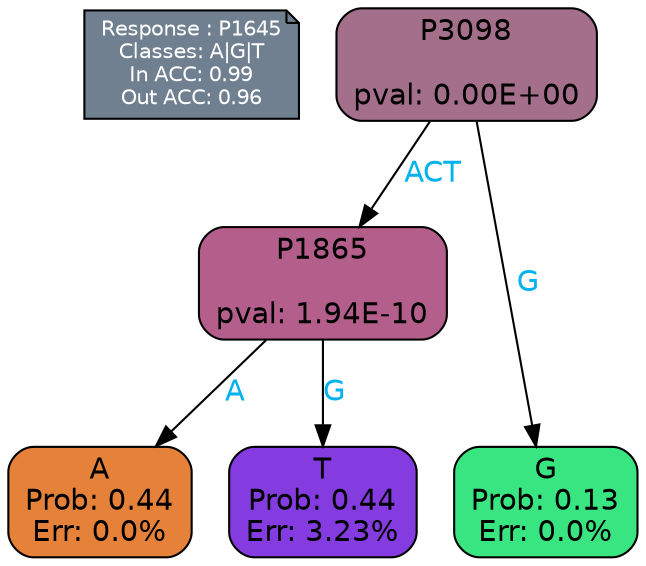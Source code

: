 digraph Tree {
node [shape=box, style="filled, rounded", color="black", fontname=helvetica] ;
graph [ranksep=equally, splines=polylines, bgcolor=transparent, dpi=600] ;
edge [fontname=helvetica] ;
LEGEND [label="Response : P1645
Classes: A|G|T
In ACC: 0.99
Out ACC: 0.96
",shape=note,align=left,style=filled,fillcolor="slategray",fontcolor="white",fontsize=10];1 [label="P3098

pval: 0.00E+00", fillcolor="#a46f8a"] ;
2 [label="P1865

pval: 1.94E-10", fillcolor="#b45e8c"] ;
3 [label="A
Prob: 0.44
Err: 0.0%", fillcolor="#e58139"] ;
4 [label="T
Prob: 0.44
Err: 3.23%", fillcolor="#843bdf"] ;
5 [label="G
Prob: 0.13
Err: 0.0%", fillcolor="#39e581"] ;
1 -> 2 [label="ACT",fontcolor=deepskyblue2] ;
1 -> 5 [label="G",fontcolor=deepskyblue2] ;
2 -> 3 [label="A",fontcolor=deepskyblue2] ;
2 -> 4 [label="G",fontcolor=deepskyblue2] ;
{rank = same; 3;4;5;}{rank = same; LEGEND;1;}}